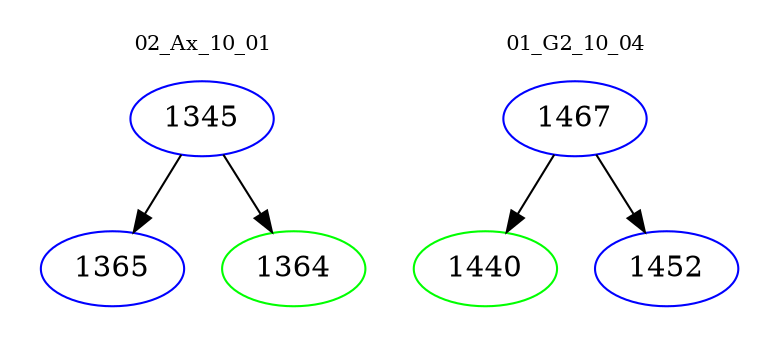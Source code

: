 digraph{
subgraph cluster_0 {
color = white
label = "02_Ax_10_01";
fontsize=10;
T0_1345 [label="1345", color="blue"]
T0_1345 -> T0_1365 [color="black"]
T0_1365 [label="1365", color="blue"]
T0_1345 -> T0_1364 [color="black"]
T0_1364 [label="1364", color="green"]
}
subgraph cluster_1 {
color = white
label = "01_G2_10_04";
fontsize=10;
T1_1467 [label="1467", color="blue"]
T1_1467 -> T1_1440 [color="black"]
T1_1440 [label="1440", color="green"]
T1_1467 -> T1_1452 [color="black"]
T1_1452 [label="1452", color="blue"]
}
}
